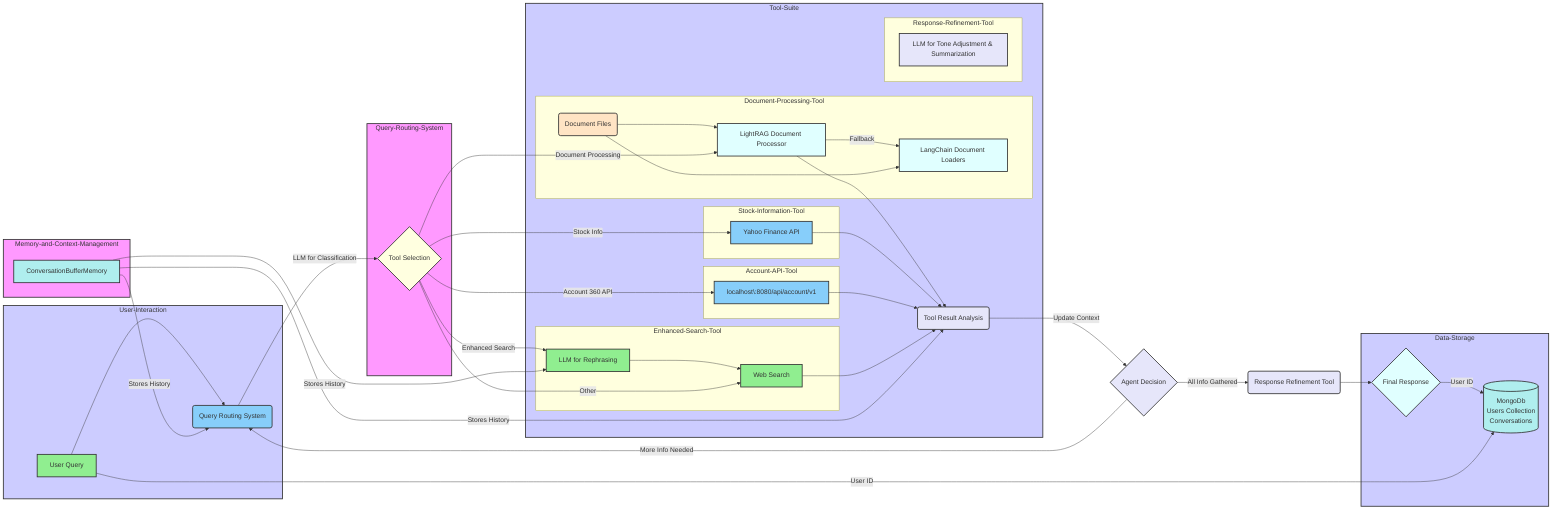 graph LR
    subgraph User-Interaction
        A["User Query"] --> B(Query Routing System);
    end

    subgraph Query-Routing-System
        B -- LLM for Classification --> C{Tool Selection};
    end

    subgraph Tool-Suite
        subgraph Stock-Information-Tool
            D[Yahoo Finance API]
        end
        subgraph Account-API-Tool
            E[localhost\:8080/api/account/v1]
        end
        subgraph Enhanced-Search-Tool
            F[LLM for Rephrasing] --> G[Web Search];
        end
        subgraph Document-Processing-Tool
            H[LightRAG Document Processor] -- Fallback --> I[LangChain Document Loaders];
            J(Document Files) --> H;
            J --> I;
        end
        subgraph Response-Refinement-Tool
            K[LLM for Tone Adjustment & Summarization]
        end

        C -- Stock Info --> D;
        C -- Account 360 API --> E;
        C -- Enhanced Search --> F;
        C -- Document Processing --> H;
        C -- Other --> G;
        D --> L(Tool Result Analysis);
        E --> L;
        G --> L;
        H --> L;
    end

    L -- Update Context --> M{Agent Decision};
    M -- More Info Needed --> B;
    M -- All Info Gathered --> N(Response Refinement Tool);
    N --> O{Final Response};

    subgraph Memory-and-Context-Management
        P[ConversationBufferMemory] -- Stores History --> B;
        P -- Stores History --> F;
        P -- Stores History --> L;
    end

    subgraph Data-Storage
     direction LR
        Q[(MongoDb<br>Users Collection<br>Conversations)];
        O -- User ID --> Q;
        A -- User ID --> Q;
    end

    style User-Interaction fill:#ccf,stroke:#333,stroke-width:2px;
    style Query-Routing-System fill:#f9f,stroke:#333,stroke-width:2px;
    style Tool-Suite fill:#ccf,stroke:#333,stroke-width:2px;
    style Memory-and-Context-Management fill:#f9f,stroke:#333,stroke-width:2px;
    style Data-Storage fill:#ccf,stroke:#333,stroke-width:2px;

      style A fill:#90EE90,stroke:#333,stroke-width:2px
    style B fill:#87CEFA,stroke:#333,stroke-width:2px
    style C fill:#FFFFE0,stroke:#333,stroke-width:2px
    style D fill:#87CEFA,stroke:#333,stroke-width:2px
    style E fill:#87CEFA,stroke:#333,stroke-width:2px
    style F fill:#90EE90,stroke:#333,stroke-width:2px
    style G fill:#90EE90,stroke:#333,stroke-width:2px
    style H fill:#E0FFFF,stroke:#333,stroke-width:2px
    style I fill:#E0FFFF,stroke:#333,stroke-width:2px
    style J fill:#FFE4C4,stroke:#333,stroke-width:2px
    style K fill:#E6E6FA,stroke:#333,stroke-width:2px
    style L fill:#E6E6FA,stroke:#333,stroke-width:2px
    style M fill:#E6E6FA,stroke:#333,stroke-width:2px
    style N fill:#E6E6FA,stroke:#333,stroke-width:2px
    style O fill:#E0FFFF,stroke:#333,stroke-width:2px
    style P fill:#AFEEEE,stroke:#333,stroke-width:2px
    style Q fill:#AFEEEE,stroke:#333,stroke-width:2px